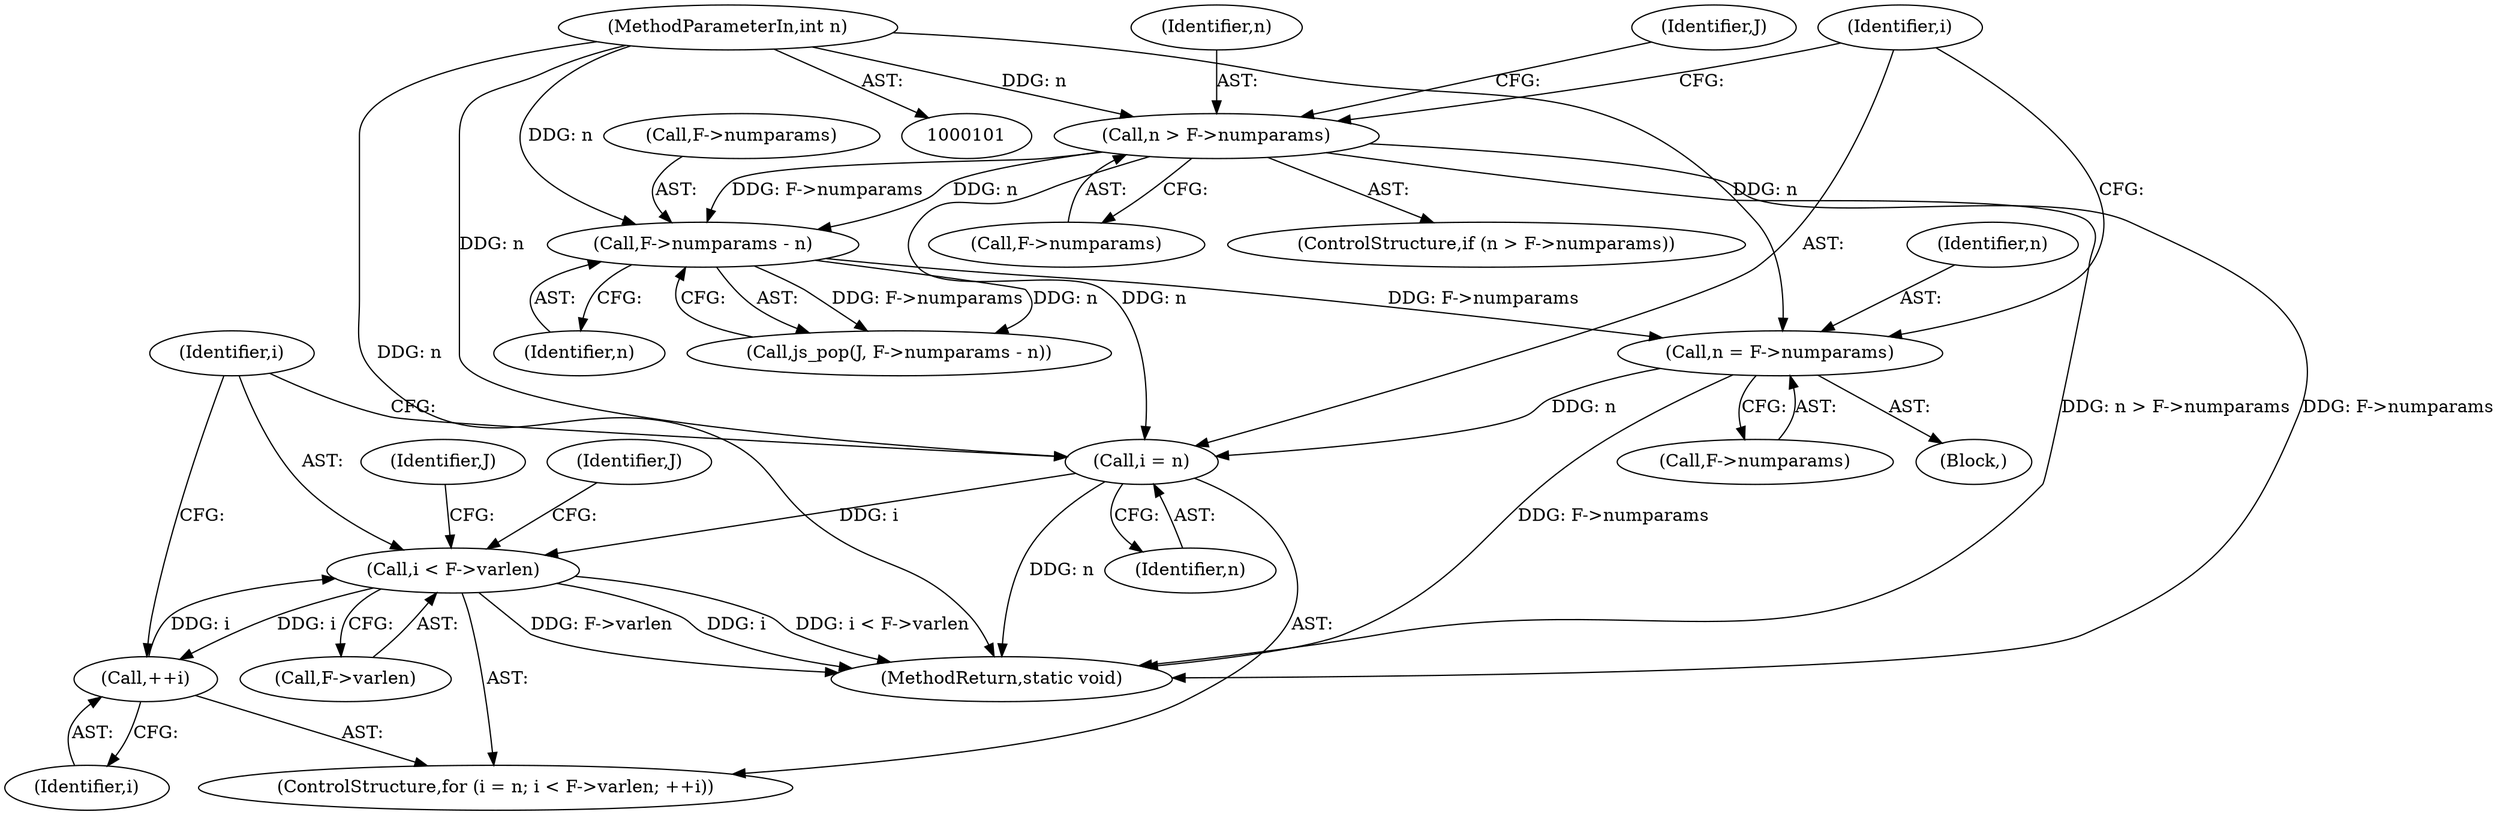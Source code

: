 digraph "0_ghostscript_77ab465f1c394bb77f00966cd950650f3f53cb24@pointer" {
"1000126" [label="(Call,n = F->numparams)"];
"1000121" [label="(Call,F->numparams - n)"];
"1000113" [label="(Call,n > F->numparams)"];
"1000103" [label="(MethodParameterIn,int n)"];
"1000132" [label="(Call,i = n)"];
"1000135" [label="(Call,i < F->varlen)"];
"1000140" [label="(Call,++i)"];
"1000119" [label="(Call,js_pop(J, F->numparams - n))"];
"1000135" [label="(Call,i < F->varlen)"];
"1000103" [label="(MethodParameterIn,int n)"];
"1000128" [label="(Call,F->numparams)"];
"1000163" [label="(MethodReturn,static void)"];
"1000115" [label="(Call,F->numparams)"];
"1000127" [label="(Identifier,n)"];
"1000132" [label="(Call,i = n)"];
"1000122" [label="(Call,F->numparams)"];
"1000136" [label="(Identifier,i)"];
"1000125" [label="(Identifier,n)"];
"1000143" [label="(Identifier,J)"];
"1000140" [label="(Call,++i)"];
"1000134" [label="(Identifier,n)"];
"1000131" [label="(ControlStructure,for (i = n; i < F->varlen; ++i))"];
"1000121" [label="(Call,F->numparams - n)"];
"1000133" [label="(Identifier,i)"];
"1000113" [label="(Call,n > F->numparams)"];
"1000141" [label="(Identifier,i)"];
"1000112" [label="(ControlStructure,if (n > F->numparams))"];
"1000114" [label="(Identifier,n)"];
"1000126" [label="(Call,n = F->numparams)"];
"1000145" [label="(Identifier,J)"];
"1000120" [label="(Identifier,J)"];
"1000118" [label="(Block,)"];
"1000137" [label="(Call,F->varlen)"];
"1000126" -> "1000118"  [label="AST: "];
"1000126" -> "1000128"  [label="CFG: "];
"1000127" -> "1000126"  [label="AST: "];
"1000128" -> "1000126"  [label="AST: "];
"1000133" -> "1000126"  [label="CFG: "];
"1000126" -> "1000163"  [label="DDG: F->numparams"];
"1000121" -> "1000126"  [label="DDG: F->numparams"];
"1000103" -> "1000126"  [label="DDG: n"];
"1000126" -> "1000132"  [label="DDG: n"];
"1000121" -> "1000119"  [label="AST: "];
"1000121" -> "1000125"  [label="CFG: "];
"1000122" -> "1000121"  [label="AST: "];
"1000125" -> "1000121"  [label="AST: "];
"1000119" -> "1000121"  [label="CFG: "];
"1000121" -> "1000119"  [label="DDG: F->numparams"];
"1000121" -> "1000119"  [label="DDG: n"];
"1000113" -> "1000121"  [label="DDG: F->numparams"];
"1000113" -> "1000121"  [label="DDG: n"];
"1000103" -> "1000121"  [label="DDG: n"];
"1000113" -> "1000112"  [label="AST: "];
"1000113" -> "1000115"  [label="CFG: "];
"1000114" -> "1000113"  [label="AST: "];
"1000115" -> "1000113"  [label="AST: "];
"1000120" -> "1000113"  [label="CFG: "];
"1000133" -> "1000113"  [label="CFG: "];
"1000113" -> "1000163"  [label="DDG: F->numparams"];
"1000113" -> "1000163"  [label="DDG: n > F->numparams"];
"1000103" -> "1000113"  [label="DDG: n"];
"1000113" -> "1000132"  [label="DDG: n"];
"1000103" -> "1000101"  [label="AST: "];
"1000103" -> "1000163"  [label="DDG: n"];
"1000103" -> "1000132"  [label="DDG: n"];
"1000132" -> "1000131"  [label="AST: "];
"1000132" -> "1000134"  [label="CFG: "];
"1000133" -> "1000132"  [label="AST: "];
"1000134" -> "1000132"  [label="AST: "];
"1000136" -> "1000132"  [label="CFG: "];
"1000132" -> "1000163"  [label="DDG: n"];
"1000132" -> "1000135"  [label="DDG: i"];
"1000135" -> "1000131"  [label="AST: "];
"1000135" -> "1000137"  [label="CFG: "];
"1000136" -> "1000135"  [label="AST: "];
"1000137" -> "1000135"  [label="AST: "];
"1000143" -> "1000135"  [label="CFG: "];
"1000145" -> "1000135"  [label="CFG: "];
"1000135" -> "1000163"  [label="DDG: i"];
"1000135" -> "1000163"  [label="DDG: i < F->varlen"];
"1000135" -> "1000163"  [label="DDG: F->varlen"];
"1000140" -> "1000135"  [label="DDG: i"];
"1000135" -> "1000140"  [label="DDG: i"];
"1000140" -> "1000131"  [label="AST: "];
"1000140" -> "1000141"  [label="CFG: "];
"1000141" -> "1000140"  [label="AST: "];
"1000136" -> "1000140"  [label="CFG: "];
}
